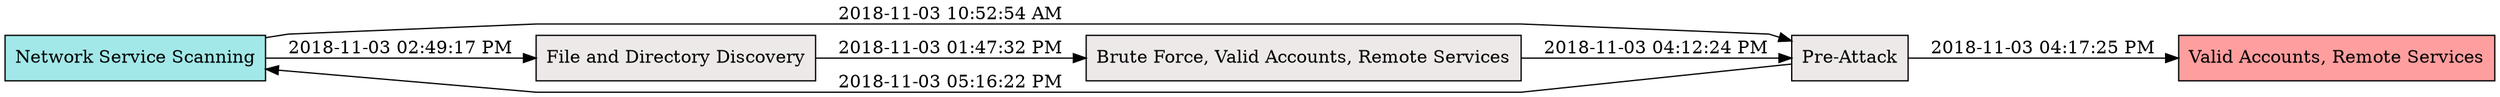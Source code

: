 // 2018 regionals, Team 2: Default Traccar Admin Credentials
digraph {
	node [shape=box]
	node [style=filled]
	node [fillcolor="#EEE9E9"]
	rankdir=LR
	splines=polyline
	"Network Service Scanning" [label="Network Service Scanning" fillcolor="#A2E8E8"]
	"Pre-Attack" [label="Pre-Attack"]
	"Network Service Scanning" [label="Network Service Scanning"]
	"File and Directory Discovery" [label="File and Directory Discovery"]
	"Brute Force, Valid Accounts, Remote Services" [label="Brute Force, Valid Accounts, Remote Services"]
	"Pre-Attack" [label="Pre-Attack"]
	"Valid Accounts, Remote Services" [label="Valid Accounts, Remote Services" fillcolor="#FF9E9E"]
	"Network Service Scanning" -> "Pre-Attack" [label="2018-11-03 10:52:54 AM"]
	"Pre-Attack" -> "Network Service Scanning" [label="2018-11-03 05:16:22 PM"]
	"Network Service Scanning" -> "File and Directory Discovery" [label="2018-11-03 02:49:17 PM"]
	"File and Directory Discovery" -> "Brute Force, Valid Accounts, Remote Services" [label="2018-11-03 01:47:32 PM"]
	"Brute Force, Valid Accounts, Remote Services" -> "Pre-Attack" [label="2018-11-03 04:12:24 PM"]
	"Pre-Attack" -> "Valid Accounts, Remote Services" [label="2018-11-03 04:17:25 PM"]
}
